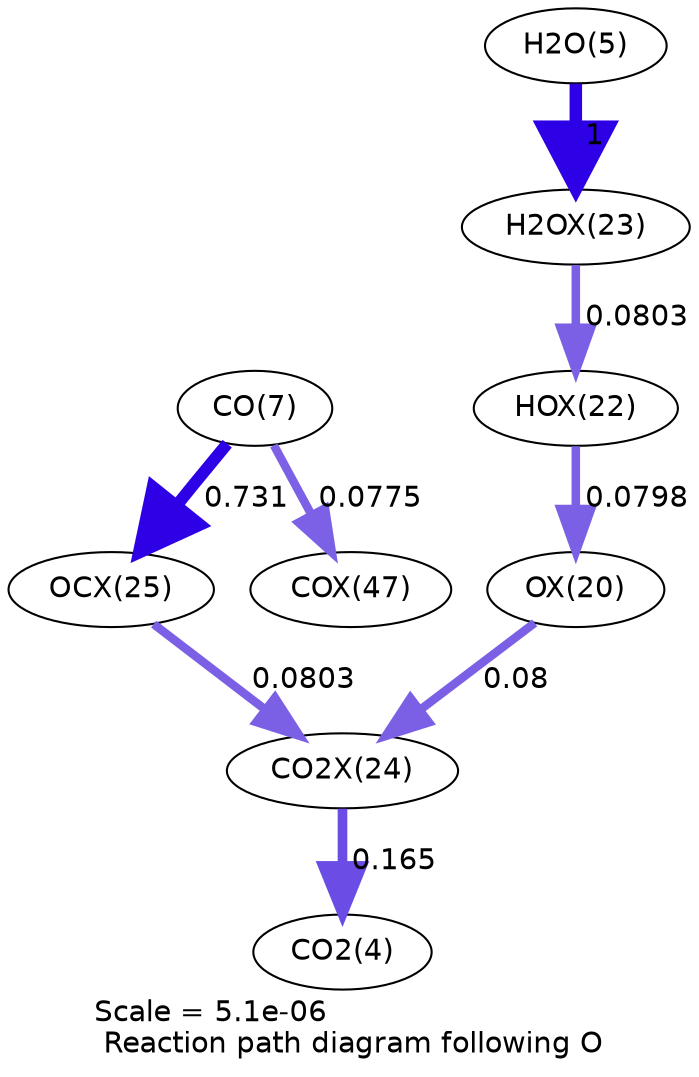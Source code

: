 digraph reaction_paths {
center=1;
s89 -> s87[fontname="Helvetica", penwidth=4.09, arrowsize=2.05, color="0.7, 0.58, 0.9"
, label=" 0.0798"];
s87 -> s91[fontname="Helvetica", penwidth=4.09, arrowsize=2.05, color="0.7, 0.58, 0.9"
, label=" 0.08"];
s90 -> s89[fontname="Helvetica", penwidth=4.1, arrowsize=2.05, color="0.7, 0.58, 0.9"
, label=" 0.0803"];
s7 -> s90[fontname="Helvetica", penwidth=6, arrowsize=3, color="0.7, 1.5, 0.9"
, label=" 1"];
s9 -> s92[fontname="Helvetica", penwidth=5.76, arrowsize=2.88, color="0.7, 1.23, 0.9"
, label=" 0.731"];
s9 -> s98[fontname="Helvetica", penwidth=4.07, arrowsize=2.03, color="0.7, 0.577, 0.9"
, label=" 0.0775"];
s92 -> s91[fontname="Helvetica", penwidth=4.1, arrowsize=2.05, color="0.7, 0.58, 0.9"
, label=" 0.0803"];
s91 -> s6[fontname="Helvetica", penwidth=4.64, arrowsize=2.32, color="0.7, 0.665, 0.9"
, label=" 0.165"];
s6 [ fontname="Helvetica", label="CO2(4)"];
s7 [ fontname="Helvetica", label="H2O(5)"];
s9 [ fontname="Helvetica", label="CO(7)"];
s87 [ fontname="Helvetica", label="OX(20)"];
s89 [ fontname="Helvetica", label="HOX(22)"];
s90 [ fontname="Helvetica", label="H2OX(23)"];
s91 [ fontname="Helvetica", label="CO2X(24)"];
s92 [ fontname="Helvetica", label="OCX(25)"];
s98 [ fontname="Helvetica", label="COX(47)"];
 label = "Scale = 5.1e-06\l Reaction path diagram following O";
 fontname = "Helvetica";
}
